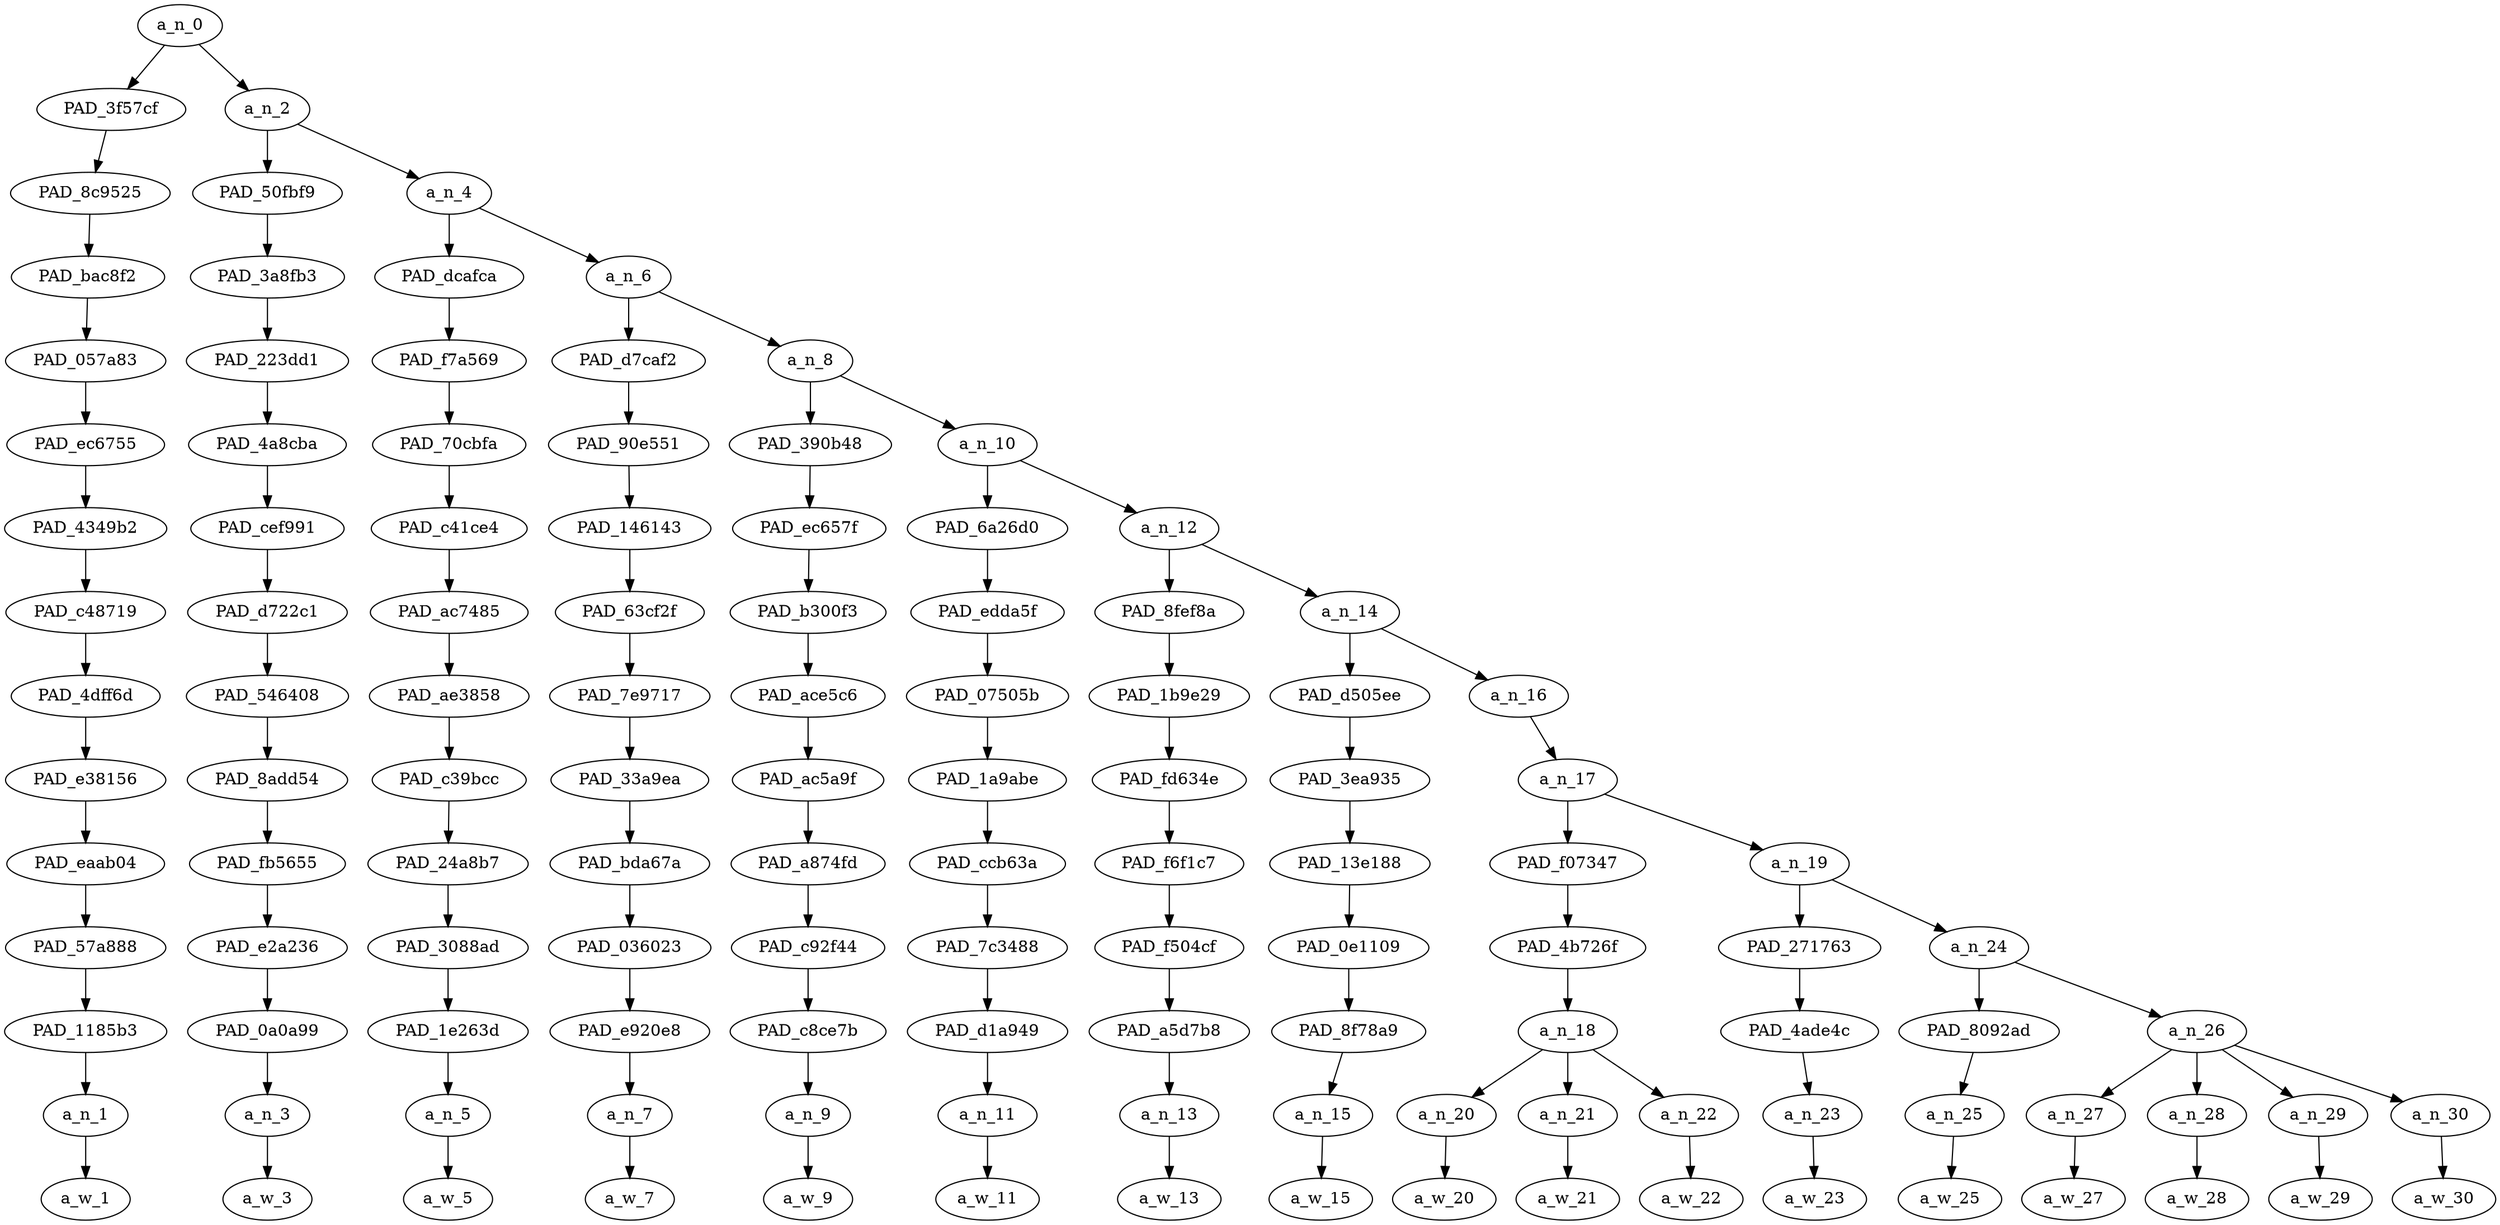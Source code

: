 strict digraph "" {
	a_n_0	[div_dir=1,
		index=0,
		level=14,
		pos="1.006103515625,14!",
		text_span="[0, 1, 2, 3, 4, 5, 6, 7, 8, 9, 10, 11, 12, 13, 14, 15, 16]",
		value=1.00000001];
	PAD_3f57cf	[div_dir=1,
		index=0,
		level=13,
		pos="0.0,13!",
		text_span="[0]",
		value=0.04491714];
	a_n_0 -> PAD_3f57cf;
	a_n_2	[div_dir=1,
		index=1,
		level=13,
		pos="2.01220703125,13!",
		text_span="[1, 2, 3, 4, 5, 6, 7, 8, 9, 10, 11, 12, 13, 14, 15, 16]",
		value=0.95465931];
	a_n_0 -> a_n_2;
	PAD_8c9525	[div_dir=1,
		index=0,
		level=12,
		pos="0.0,12!",
		text_span="[0]",
		value=0.04491714];
	PAD_3f57cf -> PAD_8c9525;
	PAD_bac8f2	[div_dir=1,
		index=0,
		level=11,
		pos="0.0,11!",
		text_span="[0]",
		value=0.04491714];
	PAD_8c9525 -> PAD_bac8f2;
	PAD_057a83	[div_dir=1,
		index=0,
		level=10,
		pos="0.0,10!",
		text_span="[0]",
		value=0.04491714];
	PAD_bac8f2 -> PAD_057a83;
	PAD_ec6755	[div_dir=1,
		index=0,
		level=9,
		pos="0.0,9!",
		text_span="[0]",
		value=0.04491714];
	PAD_057a83 -> PAD_ec6755;
	PAD_4349b2	[div_dir=1,
		index=0,
		level=8,
		pos="0.0,8!",
		text_span="[0]",
		value=0.04491714];
	PAD_ec6755 -> PAD_4349b2;
	PAD_c48719	[div_dir=1,
		index=0,
		level=7,
		pos="0.0,7!",
		text_span="[0]",
		value=0.04491714];
	PAD_4349b2 -> PAD_c48719;
	PAD_4dff6d	[div_dir=1,
		index=0,
		level=6,
		pos="0.0,6!",
		text_span="[0]",
		value=0.04491714];
	PAD_c48719 -> PAD_4dff6d;
	PAD_e38156	[div_dir=1,
		index=0,
		level=5,
		pos="0.0,5!",
		text_span="[0]",
		value=0.04491714];
	PAD_4dff6d -> PAD_e38156;
	PAD_eaab04	[div_dir=1,
		index=0,
		level=4,
		pos="0.0,4!",
		text_span="[0]",
		value=0.04491714];
	PAD_e38156 -> PAD_eaab04;
	PAD_57a888	[div_dir=1,
		index=0,
		level=3,
		pos="0.0,3!",
		text_span="[0]",
		value=0.04491714];
	PAD_eaab04 -> PAD_57a888;
	PAD_1185b3	[div_dir=1,
		index=0,
		level=2,
		pos="0.0,2!",
		text_span="[0]",
		value=0.04491714];
	PAD_57a888 -> PAD_1185b3;
	a_n_1	[div_dir=1,
		index=0,
		level=1,
		pos="0.0,1!",
		text_span="[0]",
		value=0.04491714];
	PAD_1185b3 -> a_n_1;
	a_w_1	[div_dir=0,
		index=0,
		level=0,
		pos="0,0!",
		text_span="[0]",
		value="<user>"];
	a_n_1 -> a_w_1;
	PAD_50fbf9	[div_dir=1,
		index=1,
		level=12,
		pos="1.0,12!",
		text_span="[1]",
		value=0.04678647];
	a_n_2 -> PAD_50fbf9;
	a_n_4	[div_dir=1,
		index=2,
		level=12,
		pos="3.0244140625,12!",
		text_span="[2, 3, 4, 5, 6, 7, 8, 9, 10, 11, 12, 13, 14, 15, 16]",
		value=0.90748007];
	a_n_2 -> a_n_4;
	PAD_3a8fb3	[div_dir=1,
		index=1,
		level=11,
		pos="1.0,11!",
		text_span="[1]",
		value=0.04678647];
	PAD_50fbf9 -> PAD_3a8fb3;
	PAD_223dd1	[div_dir=1,
		index=1,
		level=10,
		pos="1.0,10!",
		text_span="[1]",
		value=0.04678647];
	PAD_3a8fb3 -> PAD_223dd1;
	PAD_4a8cba	[div_dir=1,
		index=1,
		level=9,
		pos="1.0,9!",
		text_span="[1]",
		value=0.04678647];
	PAD_223dd1 -> PAD_4a8cba;
	PAD_cef991	[div_dir=1,
		index=1,
		level=8,
		pos="1.0,8!",
		text_span="[1]",
		value=0.04678647];
	PAD_4a8cba -> PAD_cef991;
	PAD_d722c1	[div_dir=1,
		index=1,
		level=7,
		pos="1.0,7!",
		text_span="[1]",
		value=0.04678647];
	PAD_cef991 -> PAD_d722c1;
	PAD_546408	[div_dir=1,
		index=1,
		level=6,
		pos="1.0,6!",
		text_span="[1]",
		value=0.04678647];
	PAD_d722c1 -> PAD_546408;
	PAD_8add54	[div_dir=1,
		index=1,
		level=5,
		pos="1.0,5!",
		text_span="[1]",
		value=0.04678647];
	PAD_546408 -> PAD_8add54;
	PAD_fb5655	[div_dir=1,
		index=1,
		level=4,
		pos="1.0,4!",
		text_span="[1]",
		value=0.04678647];
	PAD_8add54 -> PAD_fb5655;
	PAD_e2a236	[div_dir=1,
		index=1,
		level=3,
		pos="1.0,3!",
		text_span="[1]",
		value=0.04678647];
	PAD_fb5655 -> PAD_e2a236;
	PAD_0a0a99	[div_dir=1,
		index=1,
		level=2,
		pos="1.0,2!",
		text_span="[1]",
		value=0.04678647];
	PAD_e2a236 -> PAD_0a0a99;
	a_n_3	[div_dir=1,
		index=1,
		level=1,
		pos="1.0,1!",
		text_span="[1]",
		value=0.04678647];
	PAD_0a0a99 -> a_n_3;
	a_w_3	[div_dir=0,
		index=1,
		level=0,
		pos="1,0!",
		text_span="[1]",
		value=did];
	a_n_3 -> a_w_3;
	PAD_dcafca	[div_dir=1,
		index=2,
		level=11,
		pos="2.0,11!",
		text_span="[2]",
		value=0.04611534];
	a_n_4 -> PAD_dcafca;
	a_n_6	[div_dir=1,
		index=3,
		level=11,
		pos="4.048828125,11!",
		text_span="[3, 4, 5, 6, 7, 8, 9, 10, 11, 12, 13, 14, 15, 16]",
		value=0.86099915];
	a_n_4 -> a_n_6;
	PAD_f7a569	[div_dir=1,
		index=2,
		level=10,
		pos="2.0,10!",
		text_span="[2]",
		value=0.04611534];
	PAD_dcafca -> PAD_f7a569;
	PAD_70cbfa	[div_dir=1,
		index=2,
		level=9,
		pos="2.0,9!",
		text_span="[2]",
		value=0.04611534];
	PAD_f7a569 -> PAD_70cbfa;
	PAD_c41ce4	[div_dir=1,
		index=2,
		level=8,
		pos="2.0,8!",
		text_span="[2]",
		value=0.04611534];
	PAD_70cbfa -> PAD_c41ce4;
	PAD_ac7485	[div_dir=1,
		index=2,
		level=7,
		pos="2.0,7!",
		text_span="[2]",
		value=0.04611534];
	PAD_c41ce4 -> PAD_ac7485;
	PAD_ae3858	[div_dir=1,
		index=2,
		level=6,
		pos="2.0,6!",
		text_span="[2]",
		value=0.04611534];
	PAD_ac7485 -> PAD_ae3858;
	PAD_c39bcc	[div_dir=1,
		index=2,
		level=5,
		pos="2.0,5!",
		text_span="[2]",
		value=0.04611534];
	PAD_ae3858 -> PAD_c39bcc;
	PAD_24a8b7	[div_dir=1,
		index=2,
		level=4,
		pos="2.0,4!",
		text_span="[2]",
		value=0.04611534];
	PAD_c39bcc -> PAD_24a8b7;
	PAD_3088ad	[div_dir=1,
		index=2,
		level=3,
		pos="2.0,3!",
		text_span="[2]",
		value=0.04611534];
	PAD_24a8b7 -> PAD_3088ad;
	PAD_1e263d	[div_dir=1,
		index=2,
		level=2,
		pos="2.0,2!",
		text_span="[2]",
		value=0.04611534];
	PAD_3088ad -> PAD_1e263d;
	a_n_5	[div_dir=1,
		index=2,
		level=1,
		pos="2.0,1!",
		text_span="[2]",
		value=0.04611534];
	PAD_1e263d -> a_n_5;
	a_w_5	[div_dir=0,
		index=2,
		level=0,
		pos="2,0!",
		text_span="[2]",
		value=he];
	a_n_5 -> a_w_5;
	PAD_d7caf2	[div_dir=1,
		index=3,
		level=10,
		pos="3.0,10!",
		text_span="[3]",
		value=0.05452823];
	a_n_6 -> PAD_d7caf2;
	a_n_8	[div_dir=1,
		index=4,
		level=10,
		pos="5.09765625,10!",
		text_span="[4, 5, 6, 7, 8, 9, 10, 11, 12, 13, 14, 15, 16]",
		value=0.80613427];
	a_n_6 -> a_n_8;
	PAD_90e551	[div_dir=1,
		index=3,
		level=9,
		pos="3.0,9!",
		text_span="[3]",
		value=0.05452823];
	PAD_d7caf2 -> PAD_90e551;
	PAD_146143	[div_dir=1,
		index=3,
		level=8,
		pos="3.0,8!",
		text_span="[3]",
		value=0.05452823];
	PAD_90e551 -> PAD_146143;
	PAD_63cf2f	[div_dir=1,
		index=3,
		level=7,
		pos="3.0,7!",
		text_span="[3]",
		value=0.05452823];
	PAD_146143 -> PAD_63cf2f;
	PAD_7e9717	[div_dir=1,
		index=3,
		level=6,
		pos="3.0,6!",
		text_span="[3]",
		value=0.05452823];
	PAD_63cf2f -> PAD_7e9717;
	PAD_33a9ea	[div_dir=1,
		index=3,
		level=5,
		pos="3.0,5!",
		text_span="[3]",
		value=0.05452823];
	PAD_7e9717 -> PAD_33a9ea;
	PAD_bda67a	[div_dir=1,
		index=3,
		level=4,
		pos="3.0,4!",
		text_span="[3]",
		value=0.05452823];
	PAD_33a9ea -> PAD_bda67a;
	PAD_036023	[div_dir=1,
		index=3,
		level=3,
		pos="3.0,3!",
		text_span="[3]",
		value=0.05452823];
	PAD_bda67a -> PAD_036023;
	PAD_e920e8	[div_dir=1,
		index=3,
		level=2,
		pos="3.0,2!",
		text_span="[3]",
		value=0.05452823];
	PAD_036023 -> PAD_e920e8;
	a_n_7	[div_dir=1,
		index=3,
		level=1,
		pos="3.0,1!",
		text_span="[3]",
		value=0.05452823];
	PAD_e920e8 -> a_n_7;
	a_w_7	[div_dir=0,
		index=3,
		level=0,
		pos="3,0!",
		text_span="[3]",
		value=say];
	a_n_7 -> a_w_7;
	PAD_390b48	[div_dir=1,
		index=4,
		level=9,
		pos="4.0,9!",
		text_span="[4]",
		value=0.09801937];
	a_n_8 -> PAD_390b48;
	a_n_10	[div_dir=1,
		index=5,
		level=9,
		pos="6.1953125,9!",
		text_span="[5, 6, 7, 8, 9, 10, 11, 12, 13, 14, 15, 16]",
		value=0.70785190];
	a_n_8 -> a_n_10;
	PAD_ec657f	[div_dir=1,
		index=4,
		level=8,
		pos="4.0,8!",
		text_span="[4]",
		value=0.09801937];
	PAD_390b48 -> PAD_ec657f;
	PAD_b300f3	[div_dir=1,
		index=4,
		level=7,
		pos="4.0,7!",
		text_span="[4]",
		value=0.09801937];
	PAD_ec657f -> PAD_b300f3;
	PAD_ace5c6	[div_dir=1,
		index=4,
		level=6,
		pos="4.0,6!",
		text_span="[4]",
		value=0.09801937];
	PAD_b300f3 -> PAD_ace5c6;
	PAD_ac5a9f	[div_dir=1,
		index=4,
		level=5,
		pos="4.0,5!",
		text_span="[4]",
		value=0.09801937];
	PAD_ace5c6 -> PAD_ac5a9f;
	PAD_a874fd	[div_dir=1,
		index=4,
		level=4,
		pos="4.0,4!",
		text_span="[4]",
		value=0.09801937];
	PAD_ac5a9f -> PAD_a874fd;
	PAD_c92f44	[div_dir=1,
		index=4,
		level=3,
		pos="4.0,3!",
		text_span="[4]",
		value=0.09801937];
	PAD_a874fd -> PAD_c92f44;
	PAD_c8ce7b	[div_dir=1,
		index=4,
		level=2,
		pos="4.0,2!",
		text_span="[4]",
		value=0.09801937];
	PAD_c92f44 -> PAD_c8ce7b;
	a_n_9	[div_dir=1,
		index=4,
		level=1,
		pos="4.0,1!",
		text_span="[4]",
		value=0.09801937];
	PAD_c8ce7b -> a_n_9;
	a_w_9	[div_dir=0,
		index=4,
		level=0,
		pos="4,0!",
		text_span="[4]",
		value=dis];
	a_n_9 -> a_w_9;
	PAD_6a26d0	[div_dir=1,
		index=5,
		level=8,
		pos="5.0,8!",
		text_span="[5]",
		value=0.03658465];
	a_n_10 -> PAD_6a26d0;
	a_n_12	[div_dir=1,
		index=6,
		level=8,
		pos="7.390625,8!",
		text_span="[6, 7, 8, 9, 10, 11, 12, 13, 14, 15, 16]",
		value=0.67103770];
	a_n_10 -> a_n_12;
	PAD_edda5f	[div_dir=1,
		index=5,
		level=7,
		pos="5.0,7!",
		text_span="[5]",
		value=0.03658465];
	PAD_6a26d0 -> PAD_edda5f;
	PAD_07505b	[div_dir=1,
		index=5,
		level=6,
		pos="5.0,6!",
		text_span="[5]",
		value=0.03658465];
	PAD_edda5f -> PAD_07505b;
	PAD_1a9abe	[div_dir=1,
		index=5,
		level=5,
		pos="5.0,5!",
		text_span="[5]",
		value=0.03658465];
	PAD_07505b -> PAD_1a9abe;
	PAD_ccb63a	[div_dir=1,
		index=5,
		level=4,
		pos="5.0,4!",
		text_span="[5]",
		value=0.03658465];
	PAD_1a9abe -> PAD_ccb63a;
	PAD_7c3488	[div_dir=1,
		index=5,
		level=3,
		pos="5.0,3!",
		text_span="[5]",
		value=0.03658465];
	PAD_ccb63a -> PAD_7c3488;
	PAD_d1a949	[div_dir=1,
		index=5,
		level=2,
		pos="5.0,2!",
		text_span="[5]",
		value=0.03658465];
	PAD_7c3488 -> PAD_d1a949;
	a_n_11	[div_dir=1,
		index=5,
		level=1,
		pos="5.0,1!",
		text_span="[5]",
		value=0.03658465];
	PAD_d1a949 -> a_n_11;
	a_w_11	[div_dir=0,
		index=5,
		level=0,
		pos="5,0!",
		text_span="[5]",
		value=while];
	a_n_11 -> a_w_11;
	PAD_8fef8a	[div_dir=-1,
		index=6,
		level=7,
		pos="6.0,7!",
		text_span="[6]",
		value=0.05615693];
	a_n_12 -> PAD_8fef8a;
	a_n_14	[div_dir=1,
		index=7,
		level=7,
		pos="8.78125,7!",
		text_span="[7, 8, 9, 10, 11, 12, 13, 14, 15, 16]",
		value=0.61470020];
	a_n_12 -> a_n_14;
	PAD_1b9e29	[div_dir=-1,
		index=6,
		level=6,
		pos="6.0,6!",
		text_span="[6]",
		value=0.05615693];
	PAD_8fef8a -> PAD_1b9e29;
	PAD_fd634e	[div_dir=-1,
		index=6,
		level=5,
		pos="6.0,5!",
		text_span="[6]",
		value=0.05615693];
	PAD_1b9e29 -> PAD_fd634e;
	PAD_f6f1c7	[div_dir=-1,
		index=6,
		level=4,
		pos="6.0,4!",
		text_span="[6]",
		value=0.05615693];
	PAD_fd634e -> PAD_f6f1c7;
	PAD_f504cf	[div_dir=-1,
		index=6,
		level=3,
		pos="6.0,3!",
		text_span="[6]",
		value=0.05615693];
	PAD_f6f1c7 -> PAD_f504cf;
	PAD_a5d7b8	[div_dir=-1,
		index=6,
		level=2,
		pos="6.0,2!",
		text_span="[6]",
		value=0.05615693];
	PAD_f504cf -> PAD_a5d7b8;
	a_n_13	[div_dir=-1,
		index=6,
		level=1,
		pos="6.0,1!",
		text_span="[6]",
		value=0.05615693];
	PAD_a5d7b8 -> a_n_13;
	a_w_13	[div_dir=0,
		index=6,
		level=0,
		pos="6,0!",
		text_span="[6]",
		value=jose];
	a_n_13 -> a_w_13;
	PAD_d505ee	[div_dir=1,
		index=7,
		level=6,
		pos="7.0,6!",
		text_span="[7]",
		value=0.03161473];
	a_n_14 -> PAD_d505ee;
	a_n_16	[div_dir=1,
		index=8,
		level=6,
		pos="10.5625,6!",
		text_span="[8, 9, 10, 11, 12, 13, 14, 15, 16]",
		value=0.58288152];
	a_n_14 -> a_n_16;
	PAD_3ea935	[div_dir=1,
		index=7,
		level=5,
		pos="7.0,5!",
		text_span="[7]",
		value=0.03161473];
	PAD_d505ee -> PAD_3ea935;
	PAD_13e188	[div_dir=1,
		index=7,
		level=4,
		pos="7.0,4!",
		text_span="[7]",
		value=0.03161473];
	PAD_3ea935 -> PAD_13e188;
	PAD_0e1109	[div_dir=1,
		index=7,
		level=3,
		pos="7.0,3!",
		text_span="[7]",
		value=0.03161473];
	PAD_13e188 -> PAD_0e1109;
	PAD_8f78a9	[div_dir=1,
		index=7,
		level=2,
		pos="7.0,2!",
		text_span="[7]",
		value=0.03161473];
	PAD_0e1109 -> PAD_8f78a9;
	a_n_15	[div_dir=1,
		index=7,
		level=1,
		pos="7.0,1!",
		text_span="[7]",
		value=0.03161473];
	PAD_8f78a9 -> a_n_15;
	a_w_15	[div_dir=0,
		index=7,
		level=0,
		pos="7,0!",
		text_span="[7]",
		value=was];
	a_n_15 -> a_w_15;
	a_n_17	[div_dir=1,
		index=8,
		level=5,
		pos="10.5625,5!",
		text_span="[8, 9, 10, 11, 12, 13, 14, 15, 16]",
		value=0.58271290];
	a_n_16 -> a_n_17;
	PAD_f07347	[div_dir=1,
		index=8,
		level=4,
		pos="9.0,4!",
		text_span="[8, 9, 10]",
		value=0.27793365];
	a_n_17 -> PAD_f07347;
	a_n_19	[div_dir=-1,
		index=9,
		level=4,
		pos="12.125,4!",
		text_span="[11, 12, 13, 14, 15, 16]",
		value=0.30461063];
	a_n_17 -> a_n_19;
	PAD_4b726f	[div_dir=1,
		index=8,
		level=3,
		pos="9.0,3!",
		text_span="[8, 9, 10]",
		value=0.27793365];
	PAD_f07347 -> PAD_4b726f;
	a_n_18	[div_dir=1,
		index=8,
		level=2,
		pos="9.0,2!",
		text_span="[8, 9, 10]",
		value=0.27793365];
	PAD_4b726f -> a_n_18;
	a_n_20	[div_dir=1,
		index=8,
		level=1,
		pos="8.0,1!",
		text_span="[8]",
		value=0.03236825];
	a_n_18 -> a_n_20;
	a_n_21	[div_dir=1,
		index=9,
		level=1,
		pos="9.0,1!",
		text_span="[9]",
		value=0.06410523];
	a_n_18 -> a_n_21;
	a_n_22	[div_dir=1,
		index=10,
		level=1,
		pos="10.0,1!",
		text_span="[10]",
		value=0.18113499];
	a_n_18 -> a_n_22;
	a_w_20	[div_dir=0,
		index=8,
		level=0,
		pos="8,0!",
		text_span="[8]",
		value=the];
	a_n_20 -> a_w_20;
	a_w_21	[div_dir=0,
		index=9,
		level=0,
		pos="9,0!",
		text_span="[9]",
		value=coach];
	a_n_21 -> a_w_21;
	a_w_22	[div_dir=0,
		index=10,
		level=0,
		pos="10,0!",
		text_span="[10]",
		value=hypocrites];
	a_n_22 -> a_w_22;
	PAD_271763	[div_dir=1,
		index=9,
		level=3,
		pos="11.0,3!",
		text_span="[11]",
		value=0.03645745];
	a_n_19 -> PAD_271763;
	a_n_24	[div_dir=-1,
		index=10,
		level=3,
		pos="13.25,3!",
		text_span="[12, 13, 14, 15, 16]",
		value=0.26806370];
	a_n_19 -> a_n_24;
	PAD_4ade4c	[div_dir=1,
		index=9,
		level=2,
		pos="11.0,2!",
		text_span="[11]",
		value=0.03645745];
	PAD_271763 -> PAD_4ade4c;
	a_n_23	[div_dir=1,
		index=11,
		level=1,
		pos="11.0,1!",
		text_span="[11]",
		value=0.03645745];
	PAD_4ade4c -> a_n_23;
	a_w_23	[div_dir=0,
		index=11,
		level=0,
		pos="11,0!",
		text_span="[11]",
		value=will];
	a_n_23 -> a_w_23;
	PAD_8092ad	[div_dir=-1,
		index=10,
		level=2,
		pos="12.0,2!",
		text_span="[12]",
		value=0.05916906];
	a_n_24 -> PAD_8092ad;
	a_n_26	[div_dir=1,
		index=11,
		level=2,
		pos="14.5,2!",
		text_span="[13, 14, 15, 16]",
		value=0.20873803];
	a_n_24 -> a_n_26;
	a_n_25	[div_dir=-1,
		index=12,
		level=1,
		pos="12.0,1!",
		text_span="[12]",
		value=0.05916906];
	PAD_8092ad -> a_n_25;
	a_w_25	[div_dir=0,
		index=12,
		level=0,
		pos="12,0!",
		text_span="[12]",
		value=kill];
	a_n_25 -> a_w_25;
	a_n_27	[div_dir=1,
		index=13,
		level=1,
		pos="13.0,1!",
		text_span="[13]",
		value=0.03537176];
	a_n_26 -> a_n_27;
	a_n_28	[div_dir=1,
		index=14,
		level=1,
		pos="14.0,1!",
		text_span="[14]",
		value=0.04013210];
	a_n_26 -> a_n_28;
	a_n_29	[div_dir=-1,
		index=15,
		level=1,
		pos="15.0,1!",
		text_span="[15]",
		value=0.06040710];
	a_n_26 -> a_n_29;
	a_n_30	[div_dir=-1,
		index=16,
		level=1,
		pos="16.0,1!",
		text_span="[16]",
		value=0.07279529];
	a_n_26 -> a_n_30;
	a_w_27	[div_dir=0,
		index=13,
		level=0,
		pos="13,0!",
		text_span="[13]",
		value=all];
	a_n_27 -> a_w_27;
	a_w_28	[div_dir=0,
		index=14,
		level=0,
		pos="14,0!",
		text_span="[14]",
		value=this];
	a_n_28 -> a_w_28;
	a_w_29	[div_dir=0,
		index=15,
		level=0,
		pos="15,0!",
		text_span="[15]",
		value=our];
	a_n_29 -> a_w_29;
	a_w_30	[div_dir=0,
		index=16,
		level=0,
		pos="16,0!",
		text_span="[16]",
		value=legends];
	a_n_30 -> a_w_30;
}
